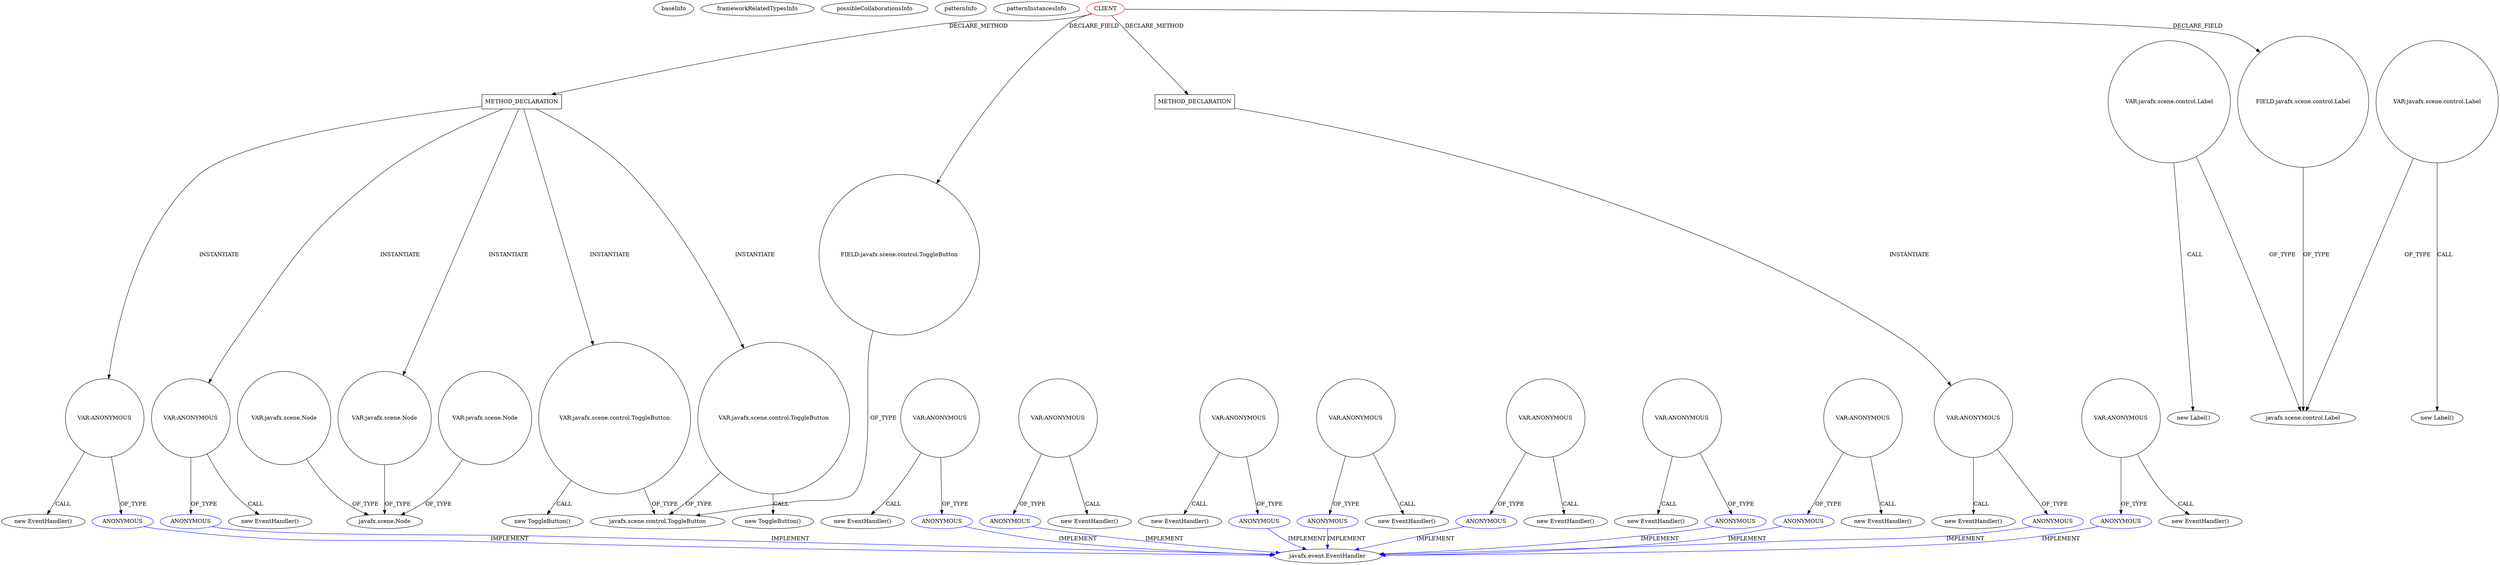 digraph {
baseInfo[graphId=2322,category="pattern",isAnonymous=false,possibleRelation=false]
frameworkRelatedTypesInfo[]
possibleCollaborationsInfo[]
patternInfo[frequency=2.0,patternRootClient=0]
patternInstancesInfo[0="joelburget-miftiwac~/joelburget-miftiwac/miftiwac-master/src/Dynamic_page.java~Dynamic_page~3333",1="Alittlemurkling-alarm-clock~/Alittlemurkling-alarm-clock/alarm-clock-master/src/org/quux/alarmclock/AlarmCard.java~AlarmCard~130"]
613[label="new ToggleButton()",vertexType="CONSTRUCTOR_CALL",isFrameworkType=false]
614[label="VAR:javafx.scene.control.ToggleButton",vertexType="VARIABLE_EXPRESION",isFrameworkType=false,shape=circle]
612[label="METHOD_DECLARATION",vertexType="CLIENT_METHOD_DECLARATION",isFrameworkType=false,shape=box]
0[label="CLIENT",vertexType="ROOT_CLIENT_CLASS_DECLARATION",isFrameworkType=false,color=red]
36[label="FIELD:javafx.scene.control.ToggleButton",vertexType="FIELD_DECLARATION",isFrameworkType=false,shape=circle]
22[label="FIELD:javafx.scene.control.Label",vertexType="FIELD_DECLARATION",isFrameworkType=false,shape=circle]
7[label="javafx.scene.control.Label",vertexType="FRAMEWORK_CLASS_TYPE",isFrameworkType=false]
652[label="VAR:javafx.scene.Node",vertexType="VARIABLE_EXPRESION",isFrameworkType=false,shape=circle]
242[label="javafx.scene.Node",vertexType="FRAMEWORK_CLASS_TYPE",isFrameworkType=false]
353[label="VAR:javafx.scene.Node",vertexType="VARIABLE_EXPRESION",isFrameworkType=false,shape=circle]
362[label="VAR:javafx.scene.Node",vertexType="VARIABLE_EXPRESION",isFrameworkType=false,shape=circle]
647[label="VAR:ANONYMOUS",vertexType="VARIABLE_EXPRESION",isFrameworkType=false,shape=circle]
648[label="ANONYMOUS",vertexType="REFERENCE_ANONYMOUS_DECLARATION",isFrameworkType=false,color=blue]
646[label="new EventHandler()",vertexType="CONSTRUCTOR_CALL",isFrameworkType=false]
65[label="javafx.event.EventHandler",vertexType="FRAMEWORK_INTERFACE_TYPE",isFrameworkType=false]
293[label="ANONYMOUS",vertexType="REFERENCE_ANONYMOUS_DECLARATION",isFrameworkType=false,color=blue]
82[label="ANONYMOUS",vertexType="REFERENCE_ANONYMOUS_DECLARATION",isFrameworkType=false,color=blue]
414[label="ANONYMOUS",vertexType="REFERENCE_ANONYMOUS_DECLARATION",isFrameworkType=false,color=blue]
235[label="ANONYMOUS",vertexType="REFERENCE_ANONYMOUS_DECLARATION",isFrameworkType=false,color=blue]
661[label="ANONYMOUS",vertexType="REFERENCE_ANONYMOUS_DECLARATION",isFrameworkType=false,color=blue]
436[label="ANONYMOUS",vertexType="REFERENCE_ANONYMOUS_DECLARATION",isFrameworkType=false,color=blue]
124[label="ANONYMOUS",vertexType="REFERENCE_ANONYMOUS_DECLARATION",isFrameworkType=false,color=blue]
568[label="ANONYMOUS",vertexType="REFERENCE_ANONYMOUS_DECLARATION",isFrameworkType=false,color=blue]
393[label="ANONYMOUS",vertexType="REFERENCE_ANONYMOUS_DECLARATION",isFrameworkType=false,color=blue]
480[label="ANONYMOUS",vertexType="REFERENCE_ANONYMOUS_DECLARATION",isFrameworkType=false,color=blue]
660[label="VAR:ANONYMOUS",vertexType="VARIABLE_EXPRESION",isFrameworkType=false,shape=circle]
659[label="new EventHandler()",vertexType="CONSTRUCTOR_CALL",isFrameworkType=false]
567[label="VAR:ANONYMOUS",vertexType="VARIABLE_EXPRESION",isFrameworkType=false,shape=circle]
566[label="new EventHandler()",vertexType="CONSTRUCTOR_CALL",isFrameworkType=false]
292[label="VAR:ANONYMOUS",vertexType="VARIABLE_EXPRESION",isFrameworkType=false,shape=circle]
291[label="new EventHandler()",vertexType="CONSTRUCTOR_CALL",isFrameworkType=false]
479[label="VAR:ANONYMOUS",vertexType="VARIABLE_EXPRESION",isFrameworkType=false,shape=circle]
478[label="new EventHandler()",vertexType="CONSTRUCTOR_CALL",isFrameworkType=false]
435[label="VAR:ANONYMOUS",vertexType="VARIABLE_EXPRESION",isFrameworkType=false,shape=circle]
434[label="new EventHandler()",vertexType="CONSTRUCTOR_CALL",isFrameworkType=false]
413[label="VAR:ANONYMOUS",vertexType="VARIABLE_EXPRESION",isFrameworkType=false,shape=circle]
412[label="new EventHandler()",vertexType="CONSTRUCTOR_CALL",isFrameworkType=false]
234[label="VAR:ANONYMOUS",vertexType="VARIABLE_EXPRESION",isFrameworkType=false,shape=circle]
233[label="new EventHandler()",vertexType="CONSTRUCTOR_CALL",isFrameworkType=false]
81[label="VAR:ANONYMOUS",vertexType="VARIABLE_EXPRESION",isFrameworkType=false,shape=circle]
80[label="new EventHandler()",vertexType="CONSTRUCTOR_CALL",isFrameworkType=false]
123[label="VAR:ANONYMOUS",vertexType="VARIABLE_EXPRESION",isFrameworkType=false,shape=circle]
122[label="new EventHandler()",vertexType="CONSTRUCTOR_CALL",isFrameworkType=false]
392[label="VAR:ANONYMOUS",vertexType="VARIABLE_EXPRESION",isFrameworkType=false,shape=circle]
391[label="new EventHandler()",vertexType="CONSTRUCTOR_CALL",isFrameworkType=false]
503[label="VAR:javafx.scene.control.Label",vertexType="VARIABLE_EXPRESION",isFrameworkType=false,shape=circle]
502[label="new Label()",vertexType="CONSTRUCTOR_CALL",isFrameworkType=false]
506[label="VAR:javafx.scene.control.Label",vertexType="VARIABLE_EXPRESION",isFrameworkType=false,shape=circle]
505[label="new Label()",vertexType="CONSTRUCTOR_CALL",isFrameworkType=false]
374[label="METHOD_DECLARATION",vertexType="CLIENT_METHOD_DECLARATION",isFrameworkType=false,shape=box]
617[label="VAR:javafx.scene.control.ToggleButton",vertexType="VARIABLE_EXPRESION",isFrameworkType=false,shape=circle]
616[label="new ToggleButton()",vertexType="CONSTRUCTOR_CALL",isFrameworkType=false]
37[label="javafx.scene.control.ToggleButton",vertexType="FRAMEWORK_CLASS_TYPE",isFrameworkType=false]
612->617[label="INSTANTIATE"]
292->293[label="OF_TYPE"]
503->7[label="OF_TYPE"]
480->65[label="IMPLEMENT",color=blue]
479->478[label="CALL"]
392->391[label="CALL"]
235->65[label="IMPLEMENT",color=blue]
374->392[label="INSTANTIATE"]
0->36[label="DECLARE_FIELD"]
292->291[label="CALL"]
353->242[label="OF_TYPE"]
81->80[label="CALL"]
81->82[label="OF_TYPE"]
293->65[label="IMPLEMENT",color=blue]
479->480[label="OF_TYPE"]
617->37[label="OF_TYPE"]
612->660[label="INSTANTIATE"]
0->374[label="DECLARE_METHOD"]
393->65[label="IMPLEMENT",color=blue]
648->65[label="IMPLEMENT",color=blue]
414->65[label="IMPLEMENT",color=blue]
568->65[label="IMPLEMENT",color=blue]
436->65[label="IMPLEMENT",color=blue]
647->646[label="CALL"]
647->648[label="OF_TYPE"]
435->434[label="CALL"]
413->414[label="OF_TYPE"]
660->659[label="CALL"]
124->65[label="IMPLEMENT",color=blue]
36->37[label="OF_TYPE"]
614->37[label="OF_TYPE"]
234->235[label="OF_TYPE"]
435->436[label="OF_TYPE"]
82->65[label="IMPLEMENT",color=blue]
0->22[label="DECLARE_FIELD"]
506->505[label="CALL"]
612->614[label="INSTANTIATE"]
506->7[label="OF_TYPE"]
660->661[label="OF_TYPE"]
612->652[label="INSTANTIATE"]
123->122[label="CALL"]
413->412[label="CALL"]
617->616[label="CALL"]
567->568[label="OF_TYPE"]
503->502[label="CALL"]
123->124[label="OF_TYPE"]
567->566[label="CALL"]
0->612[label="DECLARE_METHOD"]
22->7[label="OF_TYPE"]
652->242[label="OF_TYPE"]
661->65[label="IMPLEMENT",color=blue]
614->613[label="CALL"]
362->242[label="OF_TYPE"]
612->647[label="INSTANTIATE"]
392->393[label="OF_TYPE"]
234->233[label="CALL"]
}
